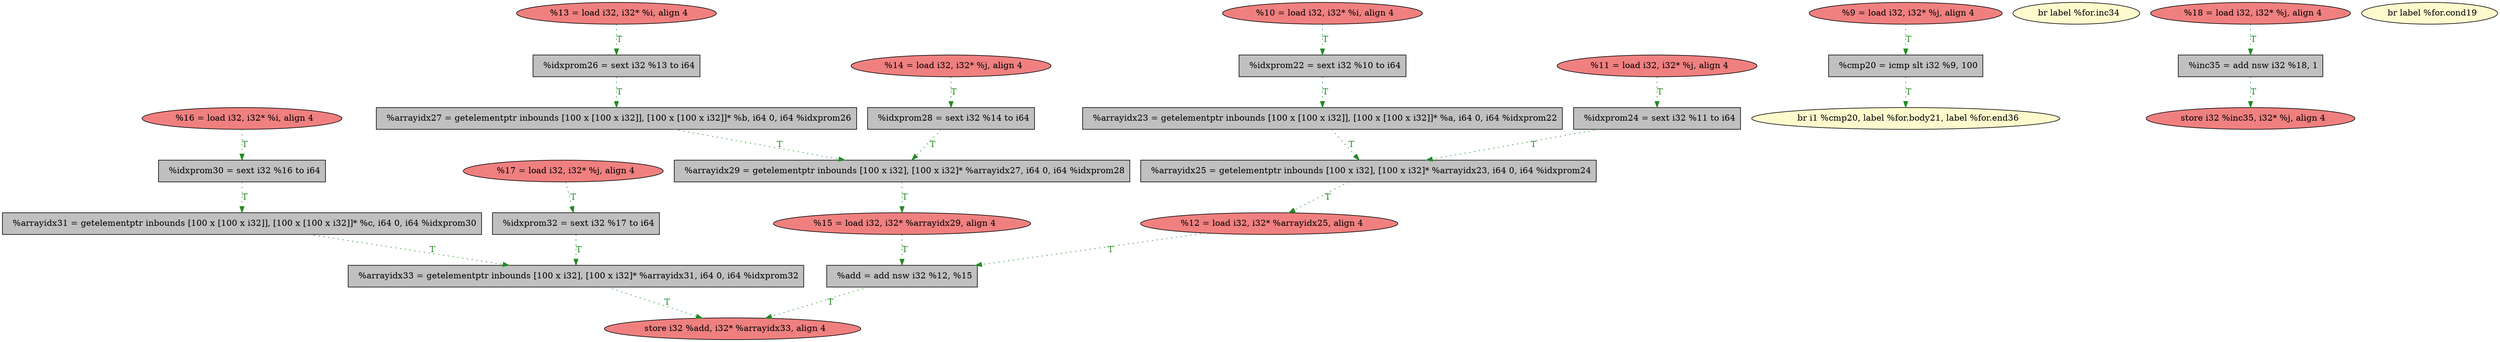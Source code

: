 
digraph G {


node1679 [fillcolor=lightcoral,label="  %14 = load i32, i32* %j, align 4",shape=ellipse,style=filled ]
node1678 [fillcolor=lightcoral,label="  %12 = load i32, i32* %arrayidx25, align 4",shape=ellipse,style=filled ]
node1673 [fillcolor=lightcoral,label="  %9 = load i32, i32* %j, align 4",shape=ellipse,style=filled ]
node1671 [fillcolor=grey,label="  %arrayidx29 = getelementptr inbounds [100 x i32], [100 x i32]* %arrayidx27, i64 0, i64 %idxprom28",shape=rectangle,style=filled ]
node1670 [fillcolor=grey,label="  %idxprom24 = sext i32 %11 to i64",shape=rectangle,style=filled ]
node1675 [fillcolor=grey,label="  %arrayidx25 = getelementptr inbounds [100 x i32], [100 x i32]* %arrayidx23, i64 0, i64 %idxprom24",shape=rectangle,style=filled ]
node1660 [fillcolor=grey,label="  %arrayidx23 = getelementptr inbounds [100 x [100 x i32]], [100 x [100 x i32]]* %a, i64 0, i64 %idxprom22",shape=rectangle,style=filled ]
node1674 [fillcolor=grey,label="  %cmp20 = icmp slt i32 %9, 100",shape=rectangle,style=filled ]
node1672 [fillcolor=grey,label="  %arrayidx33 = getelementptr inbounds [100 x i32], [100 x i32]* %arrayidx31, i64 0, i64 %idxprom32",shape=rectangle,style=filled ]
node1669 [fillcolor=grey,label="  %idxprom26 = sext i32 %13 to i64",shape=rectangle,style=filled ]
node1665 [fillcolor=grey,label="  %idxprom28 = sext i32 %14 to i64",shape=rectangle,style=filled ]
node1655 [fillcolor=lemonchiffon,label="  br label %for.inc34",shape=ellipse,style=filled ]
node1652 [fillcolor=lightcoral,label="  store i32 %inc35, i32* %j, align 4",shape=ellipse,style=filled ]
node1664 [fillcolor=lightcoral,label="  %13 = load i32, i32* %i, align 4",shape=ellipse,style=filled ]
node1661 [fillcolor=lightcoral,label="  %16 = load i32, i32* %i, align 4",shape=ellipse,style=filled ]
node1650 [fillcolor=lemonchiffon,label="  br label %for.cond19",shape=ellipse,style=filled ]
node1676 [fillcolor=grey,label="  %idxprom22 = sext i32 %10 to i64",shape=rectangle,style=filled ]
node1666 [fillcolor=grey,label="  %idxprom32 = sext i32 %17 to i64",shape=rectangle,style=filled ]
node1651 [fillcolor=grey,label="  %inc35 = add nsw i32 %18, 1",shape=rectangle,style=filled ]
node1668 [fillcolor=lightcoral,label="  %17 = load i32, i32* %j, align 4",shape=ellipse,style=filled ]
node1656 [fillcolor=grey,label="  %idxprom30 = sext i32 %16 to i64",shape=rectangle,style=filled ]
node1667 [fillcolor=lemonchiffon,label="  br i1 %cmp20, label %for.body21, label %for.end36",shape=ellipse,style=filled ]
node1657 [fillcolor=grey,label="  %add = add nsw i32 %12, %15",shape=rectangle,style=filled ]
node1677 [fillcolor=grey,label="  %arrayidx27 = getelementptr inbounds [100 x [100 x i32]], [100 x [100 x i32]]* %b, i64 0, i64 %idxprom26",shape=rectangle,style=filled ]
node1658 [fillcolor=lightcoral,label="  %18 = load i32, i32* %j, align 4",shape=ellipse,style=filled ]
node1653 [fillcolor=lightcoral,label="  store i32 %add, i32* %arrayidx33, align 4",shape=ellipse,style=filled ]
node1659 [fillcolor=lightcoral,label="  %15 = load i32, i32* %arrayidx29, align 4",shape=ellipse,style=filled ]
node1662 [fillcolor=lightcoral,label="  %10 = load i32, i32* %i, align 4",shape=ellipse,style=filled ]
node1654 [fillcolor=grey,label="  %arrayidx31 = getelementptr inbounds [100 x [100 x i32]], [100 x [100 x i32]]* %c, i64 0, i64 %idxprom30",shape=rectangle,style=filled ]
node1663 [fillcolor=lightcoral,label="  %11 = load i32, i32* %j, align 4",shape=ellipse,style=filled ]

node1666->node1672 [style=dotted,color=forestgreen,label="T",fontcolor=forestgreen ]
node1664->node1669 [style=dotted,color=forestgreen,label="T",fontcolor=forestgreen ]
node1679->node1665 [style=dotted,color=forestgreen,label="T",fontcolor=forestgreen ]
node1658->node1651 [style=dotted,color=forestgreen,label="T",fontcolor=forestgreen ]
node1673->node1674 [style=dotted,color=forestgreen,label="T",fontcolor=forestgreen ]
node1677->node1671 [style=dotted,color=forestgreen,label="T",fontcolor=forestgreen ]
node1671->node1659 [style=dotted,color=forestgreen,label="T",fontcolor=forestgreen ]
node1657->node1653 [style=dotted,color=forestgreen,label="T",fontcolor=forestgreen ]
node1675->node1678 [style=dotted,color=forestgreen,label="T",fontcolor=forestgreen ]
node1672->node1653 [style=dotted,color=forestgreen,label="T",fontcolor=forestgreen ]
node1674->node1667 [style=dotted,color=forestgreen,label="T",fontcolor=forestgreen ]
node1663->node1670 [style=dotted,color=forestgreen,label="T",fontcolor=forestgreen ]
node1654->node1672 [style=dotted,color=forestgreen,label="T",fontcolor=forestgreen ]
node1665->node1671 [style=dotted,color=forestgreen,label="T",fontcolor=forestgreen ]
node1678->node1657 [style=dotted,color=forestgreen,label="T",fontcolor=forestgreen ]
node1670->node1675 [style=dotted,color=forestgreen,label="T",fontcolor=forestgreen ]
node1656->node1654 [style=dotted,color=forestgreen,label="T",fontcolor=forestgreen ]
node1651->node1652 [style=dotted,color=forestgreen,label="T",fontcolor=forestgreen ]
node1676->node1660 [style=dotted,color=forestgreen,label="T",fontcolor=forestgreen ]
node1668->node1666 [style=dotted,color=forestgreen,label="T",fontcolor=forestgreen ]
node1661->node1656 [style=dotted,color=forestgreen,label="T",fontcolor=forestgreen ]
node1659->node1657 [style=dotted,color=forestgreen,label="T",fontcolor=forestgreen ]
node1669->node1677 [style=dotted,color=forestgreen,label="T",fontcolor=forestgreen ]
node1660->node1675 [style=dotted,color=forestgreen,label="T",fontcolor=forestgreen ]
node1662->node1676 [style=dotted,color=forestgreen,label="T",fontcolor=forestgreen ]


}
